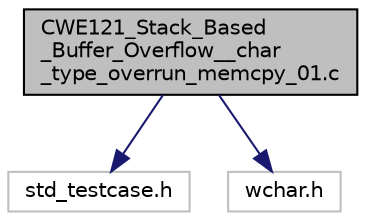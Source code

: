 digraph "CWE121_Stack_Based_Buffer_Overflow__char_type_overrun_memcpy_01.c"
{
 // LATEX_PDF_SIZE
  edge [fontname="Helvetica",fontsize="10",labelfontname="Helvetica",labelfontsize="10"];
  node [fontname="Helvetica",fontsize="10",shape=record];
  Node1 [label="CWE121_Stack_Based\l_Buffer_Overflow__char\l_type_overrun_memcpy_01.c",height=0.2,width=0.4,color="black", fillcolor="grey75", style="filled", fontcolor="black",tooltip=" "];
  Node1 -> Node2 [color="midnightblue",fontsize="10",style="solid"];
  Node2 [label="std_testcase.h",height=0.2,width=0.4,color="grey75", fillcolor="white", style="filled",tooltip=" "];
  Node1 -> Node3 [color="midnightblue",fontsize="10",style="solid"];
  Node3 [label="wchar.h",height=0.2,width=0.4,color="grey75", fillcolor="white", style="filled",tooltip=" "];
}
